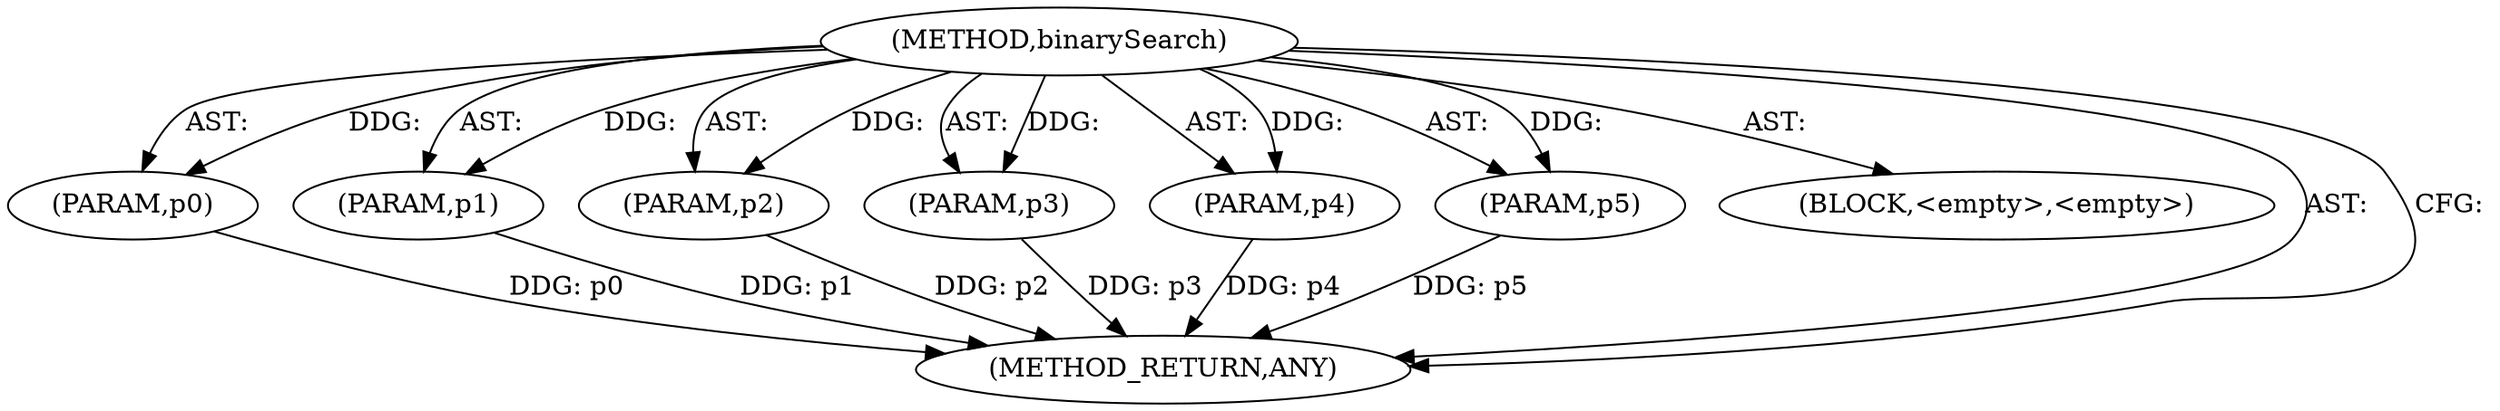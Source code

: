 digraph "binarySearch" {  
"352" [label = <(METHOD,binarySearch)> ]
"353" [label = <(PARAM,p0)> ]
"354" [label = <(PARAM,p1)> ]
"355" [label = <(PARAM,p2)> ]
"356" [label = <(PARAM,p3)> ]
"357" [label = <(PARAM,p4)> ]
"358" [label = <(PARAM,p5)> ]
"359" [label = <(BLOCK,&lt;empty&gt;,&lt;empty&gt;)> ]
"360" [label = <(METHOD_RETURN,ANY)> ]
  "352" -> "353"  [ label = "AST: "] 
  "352" -> "354"  [ label = "AST: "] 
  "352" -> "359"  [ label = "AST: "] 
  "352" -> "355"  [ label = "AST: "] 
  "352" -> "360"  [ label = "AST: "] 
  "352" -> "356"  [ label = "AST: "] 
  "352" -> "357"  [ label = "AST: "] 
  "352" -> "358"  [ label = "AST: "] 
  "352" -> "360"  [ label = "CFG: "] 
  "353" -> "360"  [ label = "DDG: p0"] 
  "354" -> "360"  [ label = "DDG: p1"] 
  "355" -> "360"  [ label = "DDG: p2"] 
  "356" -> "360"  [ label = "DDG: p3"] 
  "357" -> "360"  [ label = "DDG: p4"] 
  "358" -> "360"  [ label = "DDG: p5"] 
  "352" -> "353"  [ label = "DDG: "] 
  "352" -> "354"  [ label = "DDG: "] 
  "352" -> "355"  [ label = "DDG: "] 
  "352" -> "356"  [ label = "DDG: "] 
  "352" -> "357"  [ label = "DDG: "] 
  "352" -> "358"  [ label = "DDG: "] 
}
